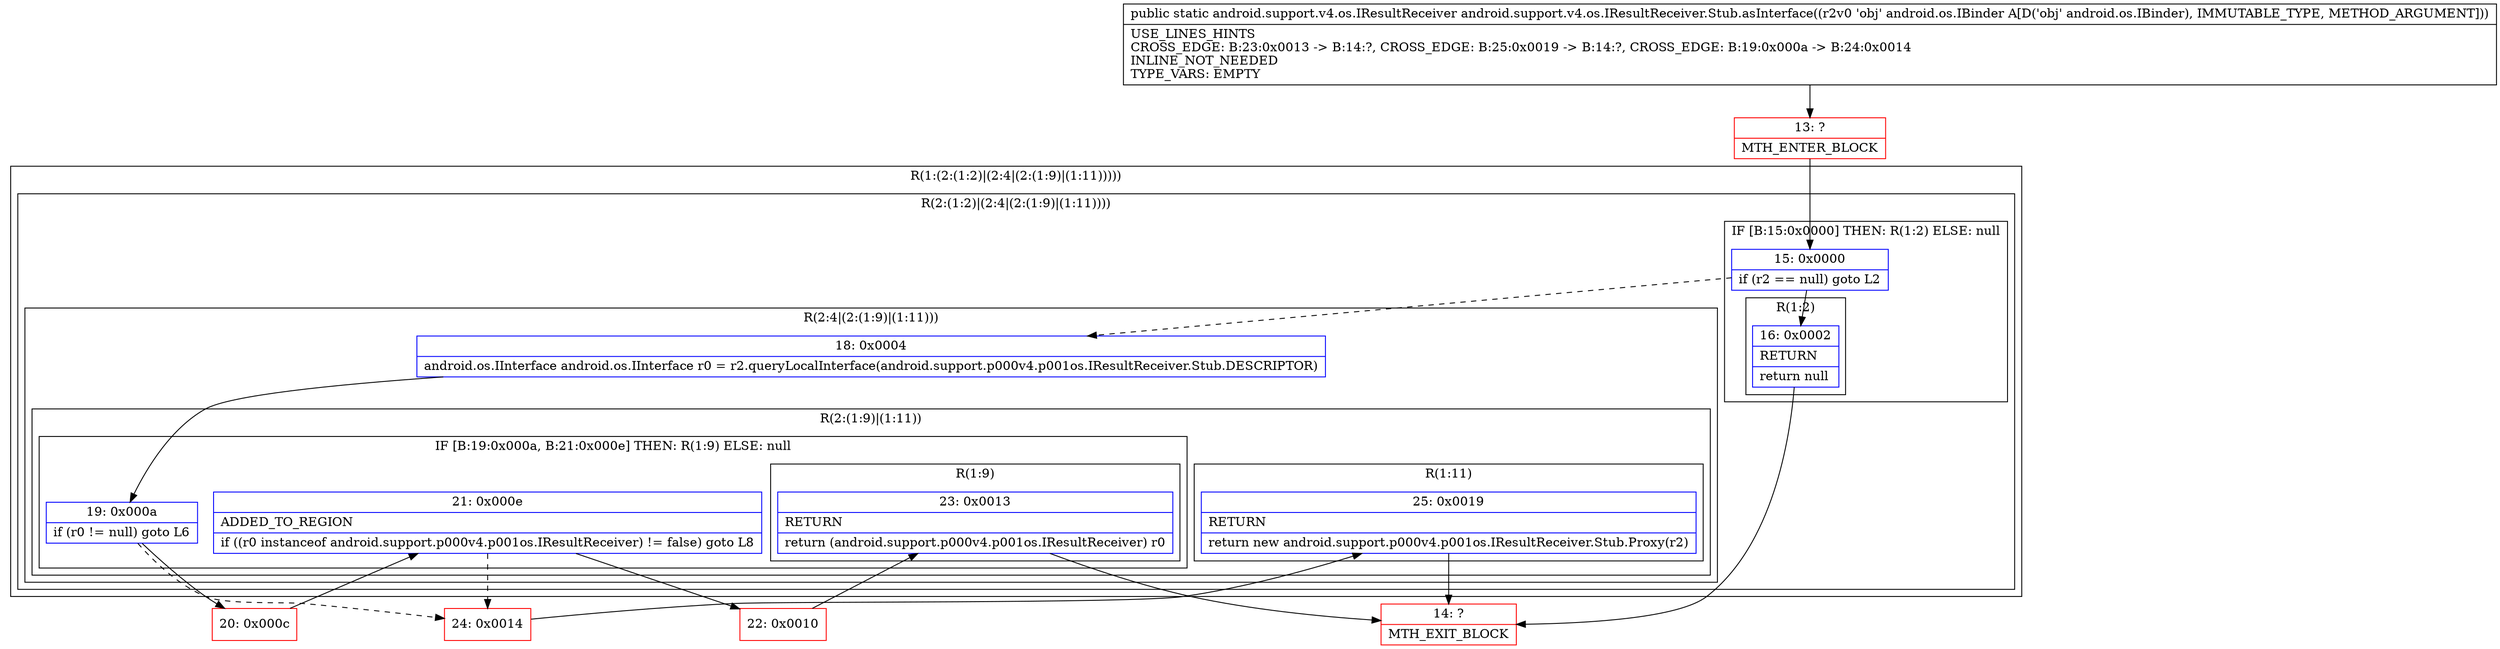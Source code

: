 digraph "CFG forandroid.support.v4.os.IResultReceiver.Stub.asInterface(Landroid\/os\/IBinder;)Landroid\/support\/v4\/os\/IResultReceiver;" {
subgraph cluster_Region_161497879 {
label = "R(1:(2:(1:2)|(2:4|(2:(1:9)|(1:11)))))";
node [shape=record,color=blue];
subgraph cluster_Region_346558591 {
label = "R(2:(1:2)|(2:4|(2:(1:9)|(1:11))))";
node [shape=record,color=blue];
subgraph cluster_IfRegion_276248012 {
label = "IF [B:15:0x0000] THEN: R(1:2) ELSE: null";
node [shape=record,color=blue];
Node_15 [shape=record,label="{15\:\ 0x0000|if (r2 == null) goto L2\l}"];
subgraph cluster_Region_802586464 {
label = "R(1:2)";
node [shape=record,color=blue];
Node_16 [shape=record,label="{16\:\ 0x0002|RETURN\l|return null\l}"];
}
}
subgraph cluster_Region_941136948 {
label = "R(2:4|(2:(1:9)|(1:11)))";
node [shape=record,color=blue];
Node_18 [shape=record,label="{18\:\ 0x0004|android.os.IInterface android.os.IInterface r0 = r2.queryLocalInterface(android.support.p000v4.p001os.IResultReceiver.Stub.DESCRIPTOR)\l}"];
subgraph cluster_Region_610613622 {
label = "R(2:(1:9)|(1:11))";
node [shape=record,color=blue];
subgraph cluster_IfRegion_964910015 {
label = "IF [B:19:0x000a, B:21:0x000e] THEN: R(1:9) ELSE: null";
node [shape=record,color=blue];
Node_19 [shape=record,label="{19\:\ 0x000a|if (r0 != null) goto L6\l}"];
Node_21 [shape=record,label="{21\:\ 0x000e|ADDED_TO_REGION\l|if ((r0 instanceof android.support.p000v4.p001os.IResultReceiver) != false) goto L8\l}"];
subgraph cluster_Region_1090908028 {
label = "R(1:9)";
node [shape=record,color=blue];
Node_23 [shape=record,label="{23\:\ 0x0013|RETURN\l|return (android.support.p000v4.p001os.IResultReceiver) r0\l}"];
}
}
subgraph cluster_Region_1889205869 {
label = "R(1:11)";
node [shape=record,color=blue];
Node_25 [shape=record,label="{25\:\ 0x0019|RETURN\l|return new android.support.p000v4.p001os.IResultReceiver.Stub.Proxy(r2)\l}"];
}
}
}
}
}
Node_13 [shape=record,color=red,label="{13\:\ ?|MTH_ENTER_BLOCK\l}"];
Node_14 [shape=record,color=red,label="{14\:\ ?|MTH_EXIT_BLOCK\l}"];
Node_20 [shape=record,color=red,label="{20\:\ 0x000c}"];
Node_22 [shape=record,color=red,label="{22\:\ 0x0010}"];
Node_24 [shape=record,color=red,label="{24\:\ 0x0014}"];
MethodNode[shape=record,label="{public static android.support.v4.os.IResultReceiver android.support.v4.os.IResultReceiver.Stub.asInterface((r2v0 'obj' android.os.IBinder A[D('obj' android.os.IBinder), IMMUTABLE_TYPE, METHOD_ARGUMENT]))  | USE_LINES_HINTS\lCROSS_EDGE: B:23:0x0013 \-\> B:14:?, CROSS_EDGE: B:25:0x0019 \-\> B:14:?, CROSS_EDGE: B:19:0x000a \-\> B:24:0x0014\lINLINE_NOT_NEEDED\lTYPE_VARS: EMPTY\l}"];
MethodNode -> Node_13;Node_15 -> Node_16;
Node_15 -> Node_18[style=dashed];
Node_16 -> Node_14;
Node_18 -> Node_19;
Node_19 -> Node_20;
Node_19 -> Node_24[style=dashed];
Node_21 -> Node_22;
Node_21 -> Node_24[style=dashed];
Node_23 -> Node_14;
Node_25 -> Node_14;
Node_13 -> Node_15;
Node_20 -> Node_21;
Node_22 -> Node_23;
Node_24 -> Node_25;
}

